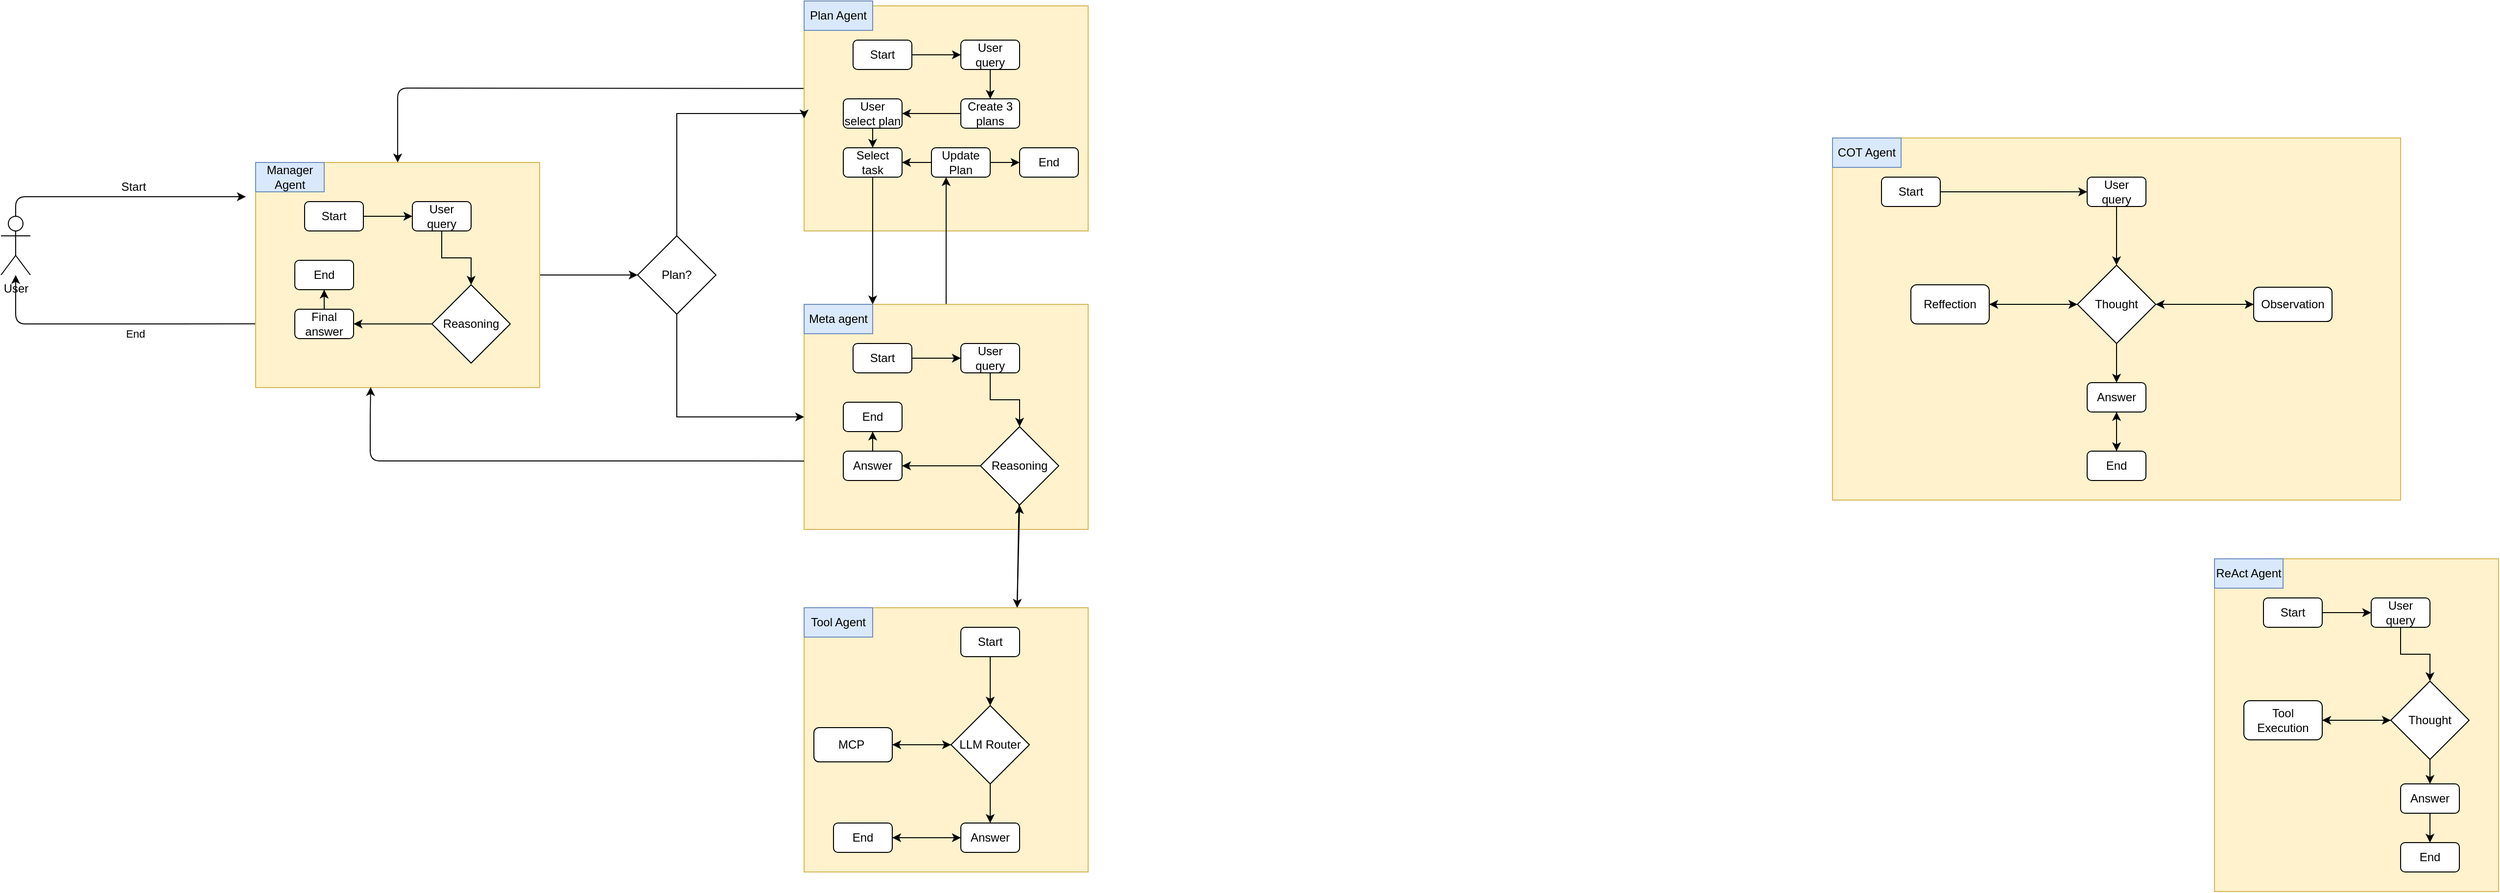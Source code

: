 <mxfile>
    <diagram name="Page-1" id="9A969srhenxTECXDFuPr">
        <mxGraphModel dx="1507" dy="412" grid="1" gridSize="10" guides="1" tooltips="1" connect="1" arrows="1" fold="1" page="1" pageScale="1" pageWidth="850" pageHeight="1100" math="0" shadow="0">
            <root>
                <mxCell id="0"/>
                <mxCell id="1" parent="0"/>
                <mxCell id="9" style="edgeStyle=none;html=1;entryX=0.5;entryY=0;entryDx=0;entryDy=0;exitX=-0.002;exitY=0.367;exitDx=0;exitDy=0;exitPerimeter=0;" parent="1" source="qtiae0YKRkbt_vUHxMPV-1" target="qtiae0YKRkbt_vUHxMPV-84" edge="1">
                    <mxGeometry relative="1" as="geometry">
                        <Array as="points">
                            <mxPoint x="-325" y="359"/>
                            <mxPoint x="-325" y="390"/>
                        </Array>
                    </mxGeometry>
                </mxCell>
                <mxCell id="qtiae0YKRkbt_vUHxMPV-1" value="" style="rounded=0;whiteSpace=wrap;html=1;fillColor=#fff2cc;strokeColor=#d6b656;" parent="1" vertex="1">
                    <mxGeometry x="90" y="275" width="290" height="230" as="geometry"/>
                </mxCell>
                <mxCell id="qtiae0YKRkbt_vUHxMPV-2" value="Plan Agent" style="text;html=1;align=center;verticalAlign=middle;whiteSpace=wrap;rounded=0;fillColor=#dae8fc;strokeColor=#6c8ebf;" parent="1" vertex="1">
                    <mxGeometry x="90" y="270" width="70" height="30" as="geometry"/>
                </mxCell>
                <mxCell id="qtiae0YKRkbt_vUHxMPV-5" style="edgeStyle=orthogonalEdgeStyle;rounded=0;orthogonalLoop=1;jettySize=auto;html=1;entryX=0;entryY=0.5;entryDx=0;entryDy=0;" parent="1" source="qtiae0YKRkbt_vUHxMPV-3" target="qtiae0YKRkbt_vUHxMPV-4" edge="1">
                    <mxGeometry relative="1" as="geometry"/>
                </mxCell>
                <mxCell id="qtiae0YKRkbt_vUHxMPV-3" value="Start" style="rounded=1;whiteSpace=wrap;html=1;" parent="1" vertex="1">
                    <mxGeometry x="140" y="310" width="60" height="30" as="geometry"/>
                </mxCell>
                <mxCell id="qtiae0YKRkbt_vUHxMPV-9" style="edgeStyle=orthogonalEdgeStyle;rounded=0;orthogonalLoop=1;jettySize=auto;html=1;entryX=0.5;entryY=0;entryDx=0;entryDy=0;" parent="1" source="qtiae0YKRkbt_vUHxMPV-4" target="qtiae0YKRkbt_vUHxMPV-7" edge="1">
                    <mxGeometry relative="1" as="geometry"/>
                </mxCell>
                <mxCell id="qtiae0YKRkbt_vUHxMPV-4" value="User query" style="rounded=1;whiteSpace=wrap;html=1;" parent="1" vertex="1">
                    <mxGeometry x="250" y="310" width="60" height="30" as="geometry"/>
                </mxCell>
                <mxCell id="7" style="edgeStyle=none;html=1;entryX=1;entryY=0.5;entryDx=0;entryDy=0;" parent="1" source="qtiae0YKRkbt_vUHxMPV-7" target="5" edge="1">
                    <mxGeometry relative="1" as="geometry"/>
                </mxCell>
                <mxCell id="qtiae0YKRkbt_vUHxMPV-7" value="Create 3 plans&lt;span style=&quot;color: rgba(0, 0, 0, 0); font-family: monospace; font-size: 0px; text-align: start; text-wrap-mode: nowrap;&quot;&gt;%3CmxGraphModel%3E%3Croot%3E%3CmxCell%20id%3D%220%22%2F%3E%3CmxCell%20id%3D%221%22%20parent%3D%220%22%2F%3E%3CmxCell%20id%3D%222%22%20value%3D%22User%20query%22%20style%3D%22rounded%3D1%3BwhiteSpace%3Dwrap%3Bhtml%3D1%3B%22%20vertex%3D%221%22%20parent%3D%221%22%3E%3CmxGeometry%20x%3D%22250%22%20y%3D%22310%22%20width%3D%2260%22%20height%3D%2230%22%20as%3D%22geometry%22%2F%3E%3C%2FmxCell%3E%3C%2Froot%3E%3C%2FmxGraphModel%3E&lt;/span&gt;" style="rounded=1;whiteSpace=wrap;html=1;" parent="1" vertex="1">
                    <mxGeometry x="250" y="370" width="60" height="30" as="geometry"/>
                </mxCell>
                <mxCell id="qtiae0YKRkbt_vUHxMPV-8" value="Select task" style="rounded=1;whiteSpace=wrap;html=1;" parent="1" vertex="1">
                    <mxGeometry x="130" y="420" width="60" height="30" as="geometry"/>
                </mxCell>
                <mxCell id="qtiae0YKRkbt_vUHxMPV-13" style="edgeStyle=orthogonalEdgeStyle;rounded=0;orthogonalLoop=1;jettySize=auto;html=1;" parent="1" source="qtiae0YKRkbt_vUHxMPV-11" target="qtiae0YKRkbt_vUHxMPV-12" edge="1">
                    <mxGeometry relative="1" as="geometry"/>
                </mxCell>
                <mxCell id="6" style="edgeStyle=none;html=1;" parent="1" source="qtiae0YKRkbt_vUHxMPV-11" target="qtiae0YKRkbt_vUHxMPV-8" edge="1">
                    <mxGeometry relative="1" as="geometry"/>
                </mxCell>
                <mxCell id="qtiae0YKRkbt_vUHxMPV-11" value="Update Plan" style="rounded=1;whiteSpace=wrap;html=1;" parent="1" vertex="1">
                    <mxGeometry x="220" y="420" width="60" height="30" as="geometry"/>
                </mxCell>
                <mxCell id="qtiae0YKRkbt_vUHxMPV-12" value="End" style="rounded=1;whiteSpace=wrap;html=1;" parent="1" vertex="1">
                    <mxGeometry x="310" y="420" width="60" height="30" as="geometry"/>
                </mxCell>
                <mxCell id="qtiae0YKRkbt_vUHxMPV-29" style="edgeStyle=orthogonalEdgeStyle;rounded=0;orthogonalLoop=1;jettySize=auto;html=1;entryX=0.25;entryY=1;entryDx=0;entryDy=0;" parent="1" source="qtiae0YKRkbt_vUHxMPV-15" target="qtiae0YKRkbt_vUHxMPV-11" edge="1">
                    <mxGeometry relative="1" as="geometry"/>
                </mxCell>
                <mxCell id="qtiae0YKRkbt_vUHxMPV-15" value="" style="rounded=0;whiteSpace=wrap;html=1;fillColor=#fff2cc;strokeColor=#d6b656;" parent="1" vertex="1">
                    <mxGeometry x="90" y="580" width="290" height="230" as="geometry"/>
                </mxCell>
                <mxCell id="qtiae0YKRkbt_vUHxMPV-16" value="Meta agent" style="text;html=1;align=center;verticalAlign=middle;whiteSpace=wrap;rounded=0;fillColor=#dae8fc;strokeColor=#6c8ebf;" parent="1" vertex="1">
                    <mxGeometry x="90" y="580" width="70" height="30" as="geometry"/>
                </mxCell>
                <mxCell id="qtiae0YKRkbt_vUHxMPV-17" style="edgeStyle=orthogonalEdgeStyle;rounded=0;orthogonalLoop=1;jettySize=auto;html=1;entryX=0;entryY=0.5;entryDx=0;entryDy=0;" parent="1" source="qtiae0YKRkbt_vUHxMPV-18" target="qtiae0YKRkbt_vUHxMPV-20" edge="1">
                    <mxGeometry relative="1" as="geometry"/>
                </mxCell>
                <mxCell id="qtiae0YKRkbt_vUHxMPV-18" value="Start" style="rounded=1;whiteSpace=wrap;html=1;" parent="1" vertex="1">
                    <mxGeometry x="140" y="620" width="60" height="30" as="geometry"/>
                </mxCell>
                <mxCell id="qtiae0YKRkbt_vUHxMPV-31" style="edgeStyle=orthogonalEdgeStyle;rounded=0;orthogonalLoop=1;jettySize=auto;html=1;" parent="1" source="qtiae0YKRkbt_vUHxMPV-20" target="qtiae0YKRkbt_vUHxMPV-30" edge="1">
                    <mxGeometry relative="1" as="geometry"/>
                </mxCell>
                <mxCell id="qtiae0YKRkbt_vUHxMPV-20" value="User query" style="rounded=1;whiteSpace=wrap;html=1;" parent="1" vertex="1">
                    <mxGeometry x="250" y="620" width="60" height="30" as="geometry"/>
                </mxCell>
                <mxCell id="qtiae0YKRkbt_vUHxMPV-26" value="End" style="rounded=1;whiteSpace=wrap;html=1;" parent="1" vertex="1">
                    <mxGeometry x="130" y="680" width="60" height="30" as="geometry"/>
                </mxCell>
                <mxCell id="qtiae0YKRkbt_vUHxMPV-28" style="edgeStyle=orthogonalEdgeStyle;rounded=0;orthogonalLoop=1;jettySize=auto;html=1;" parent="1" source="qtiae0YKRkbt_vUHxMPV-8" edge="1">
                    <mxGeometry relative="1" as="geometry">
                        <mxPoint x="160" y="580" as="targetPoint"/>
                        <Array as="points">
                            <mxPoint x="160" y="580"/>
                        </Array>
                    </mxGeometry>
                </mxCell>
                <mxCell id="qtiae0YKRkbt_vUHxMPV-33" style="edgeStyle=orthogonalEdgeStyle;rounded=0;orthogonalLoop=1;jettySize=auto;html=1;" parent="1" source="qtiae0YKRkbt_vUHxMPV-30" target="qtiae0YKRkbt_vUHxMPV-32" edge="1">
                    <mxGeometry relative="1" as="geometry"/>
                </mxCell>
                <mxCell id="2" style="edgeStyle=none;html=1;entryX=0.75;entryY=0;entryDx=0;entryDy=0;" parent="1" source="qtiae0YKRkbt_vUHxMPV-30" target="qtiae0YKRkbt_vUHxMPV-55" edge="1">
                    <mxGeometry relative="1" as="geometry"/>
                </mxCell>
                <mxCell id="qtiae0YKRkbt_vUHxMPV-30" value="Reasoning" style="rhombus;whiteSpace=wrap;html=1;" parent="1" vertex="1">
                    <mxGeometry x="270" y="705" width="80" height="80" as="geometry"/>
                </mxCell>
                <mxCell id="qtiae0YKRkbt_vUHxMPV-34" style="edgeStyle=orthogonalEdgeStyle;rounded=0;orthogonalLoop=1;jettySize=auto;html=1;entryX=0.5;entryY=1;entryDx=0;entryDy=0;" parent="1" source="qtiae0YKRkbt_vUHxMPV-32" target="qtiae0YKRkbt_vUHxMPV-26" edge="1">
                    <mxGeometry relative="1" as="geometry"/>
                </mxCell>
                <mxCell id="qtiae0YKRkbt_vUHxMPV-32" value="Answer" style="rounded=1;whiteSpace=wrap;html=1;" parent="1" vertex="1">
                    <mxGeometry x="130" y="730" width="60" height="30" as="geometry"/>
                </mxCell>
                <mxCell id="qtiae0YKRkbt_vUHxMPV-35" value="" style="rounded=0;whiteSpace=wrap;html=1;fillColor=#fff2cc;strokeColor=#d6b656;" parent="1" vertex="1">
                    <mxGeometry x="1140" y="410" width="580" height="370" as="geometry"/>
                </mxCell>
                <mxCell id="qtiae0YKRkbt_vUHxMPV-36" value="COT Agent" style="text;html=1;align=center;verticalAlign=middle;whiteSpace=wrap;rounded=0;fillColor=#dae8fc;strokeColor=#6c8ebf;" parent="1" vertex="1">
                    <mxGeometry x="1140" y="410" width="70" height="30" as="geometry"/>
                </mxCell>
                <mxCell id="qtiae0YKRkbt_vUHxMPV-37" style="edgeStyle=orthogonalEdgeStyle;rounded=0;orthogonalLoop=1;jettySize=auto;html=1;entryX=0;entryY=0.5;entryDx=0;entryDy=0;" parent="1" source="qtiae0YKRkbt_vUHxMPV-38" target="qtiae0YKRkbt_vUHxMPV-40" edge="1">
                    <mxGeometry relative="1" as="geometry"/>
                </mxCell>
                <mxCell id="qtiae0YKRkbt_vUHxMPV-38" value="Start" style="rounded=1;whiteSpace=wrap;html=1;" parent="1" vertex="1">
                    <mxGeometry x="1190" y="450" width="60" height="30" as="geometry"/>
                </mxCell>
                <mxCell id="qtiae0YKRkbt_vUHxMPV-39" style="edgeStyle=orthogonalEdgeStyle;rounded=0;orthogonalLoop=1;jettySize=auto;html=1;" parent="1" source="qtiae0YKRkbt_vUHxMPV-40" target="qtiae0YKRkbt_vUHxMPV-43" edge="1">
                    <mxGeometry relative="1" as="geometry"/>
                </mxCell>
                <mxCell id="qtiae0YKRkbt_vUHxMPV-40" value="User query" style="rounded=1;whiteSpace=wrap;html=1;" parent="1" vertex="1">
                    <mxGeometry x="1400" y="450" width="60" height="30" as="geometry"/>
                </mxCell>
                <mxCell id="qtiae0YKRkbt_vUHxMPV-49" style="edgeStyle=orthogonalEdgeStyle;rounded=0;orthogonalLoop=1;jettySize=auto;html=1;" parent="1" source="qtiae0YKRkbt_vUHxMPV-41" target="qtiae0YKRkbt_vUHxMPV-45" edge="1">
                    <mxGeometry relative="1" as="geometry"/>
                </mxCell>
                <mxCell id="qtiae0YKRkbt_vUHxMPV-41" value="End" style="rounded=1;whiteSpace=wrap;html=1;" parent="1" vertex="1">
                    <mxGeometry x="1400" y="730" width="60" height="30" as="geometry"/>
                </mxCell>
                <mxCell id="qtiae0YKRkbt_vUHxMPV-42" style="edgeStyle=orthogonalEdgeStyle;rounded=0;orthogonalLoop=1;jettySize=auto;html=1;" parent="1" source="qtiae0YKRkbt_vUHxMPV-43" target="qtiae0YKRkbt_vUHxMPV-45" edge="1">
                    <mxGeometry relative="1" as="geometry"/>
                </mxCell>
                <mxCell id="qtiae0YKRkbt_vUHxMPV-51" style="edgeStyle=orthogonalEdgeStyle;rounded=0;orthogonalLoop=1;jettySize=auto;html=1;entryX=1;entryY=0.5;entryDx=0;entryDy=0;" parent="1" source="qtiae0YKRkbt_vUHxMPV-43" target="qtiae0YKRkbt_vUHxMPV-48" edge="1">
                    <mxGeometry relative="1" as="geometry"/>
                </mxCell>
                <mxCell id="qtiae0YKRkbt_vUHxMPV-52" style="edgeStyle=orthogonalEdgeStyle;rounded=0;orthogonalLoop=1;jettySize=auto;html=1;" parent="1" source="qtiae0YKRkbt_vUHxMPV-43" target="qtiae0YKRkbt_vUHxMPV-47" edge="1">
                    <mxGeometry relative="1" as="geometry"/>
                </mxCell>
                <mxCell id="qtiae0YKRkbt_vUHxMPV-43" value="Thought" style="rhombus;whiteSpace=wrap;html=1;" parent="1" vertex="1">
                    <mxGeometry x="1390" y="540" width="80" height="80" as="geometry"/>
                </mxCell>
                <mxCell id="qtiae0YKRkbt_vUHxMPV-46" style="edgeStyle=orthogonalEdgeStyle;rounded=0;orthogonalLoop=1;jettySize=auto;html=1;" parent="1" source="qtiae0YKRkbt_vUHxMPV-45" target="qtiae0YKRkbt_vUHxMPV-41" edge="1">
                    <mxGeometry relative="1" as="geometry"/>
                </mxCell>
                <mxCell id="qtiae0YKRkbt_vUHxMPV-45" value="Answer" style="rounded=1;whiteSpace=wrap;html=1;" parent="1" vertex="1">
                    <mxGeometry x="1400" y="660" width="60" height="30" as="geometry"/>
                </mxCell>
                <mxCell id="qtiae0YKRkbt_vUHxMPV-53" style="edgeStyle=orthogonalEdgeStyle;rounded=0;orthogonalLoop=1;jettySize=auto;html=1;" parent="1" source="qtiae0YKRkbt_vUHxMPV-47" target="qtiae0YKRkbt_vUHxMPV-43" edge="1">
                    <mxGeometry relative="1" as="geometry"/>
                </mxCell>
                <mxCell id="qtiae0YKRkbt_vUHxMPV-47" value="Observation" style="rounded=1;whiteSpace=wrap;html=1;" parent="1" vertex="1">
                    <mxGeometry x="1570" y="562.5" width="80" height="35" as="geometry"/>
                </mxCell>
                <mxCell id="qtiae0YKRkbt_vUHxMPV-50" style="edgeStyle=orthogonalEdgeStyle;rounded=0;orthogonalLoop=1;jettySize=auto;html=1;" parent="1" source="qtiae0YKRkbt_vUHxMPV-48" target="qtiae0YKRkbt_vUHxMPV-43" edge="1">
                    <mxGeometry relative="1" as="geometry"/>
                </mxCell>
                <mxCell id="qtiae0YKRkbt_vUHxMPV-48" value="Reffection" style="rounded=1;whiteSpace=wrap;html=1;" parent="1" vertex="1">
                    <mxGeometry x="1220" y="560" width="80" height="40" as="geometry"/>
                </mxCell>
                <mxCell id="3" style="edgeStyle=none;html=1;entryX=0.5;entryY=1;entryDx=0;entryDy=0;exitX=0.75;exitY=0;exitDx=0;exitDy=0;" parent="1" source="qtiae0YKRkbt_vUHxMPV-55" target="qtiae0YKRkbt_vUHxMPV-30" edge="1">
                    <mxGeometry relative="1" as="geometry"/>
                </mxCell>
                <mxCell id="qtiae0YKRkbt_vUHxMPV-55" value="" style="rounded=0;whiteSpace=wrap;html=1;fillColor=#fff2cc;strokeColor=#d6b656;" parent="1" vertex="1">
                    <mxGeometry x="90" y="890" width="290" height="270" as="geometry"/>
                </mxCell>
                <mxCell id="qtiae0YKRkbt_vUHxMPV-56" value="Tool Agent" style="text;html=1;align=center;verticalAlign=middle;whiteSpace=wrap;rounded=0;fillColor=#dae8fc;strokeColor=#6c8ebf;" parent="1" vertex="1">
                    <mxGeometry x="90" y="890" width="70" height="30" as="geometry"/>
                </mxCell>
                <mxCell id="qtiae0YKRkbt_vUHxMPV-111" style="edgeStyle=orthogonalEdgeStyle;rounded=0;orthogonalLoop=1;jettySize=auto;html=1;" parent="1" source="qtiae0YKRkbt_vUHxMPV-58" target="qtiae0YKRkbt_vUHxMPV-66" edge="1">
                    <mxGeometry relative="1" as="geometry"/>
                </mxCell>
                <mxCell id="qtiae0YKRkbt_vUHxMPV-58" value="Start" style="rounded=1;whiteSpace=wrap;html=1;" parent="1" vertex="1">
                    <mxGeometry x="250" y="910" width="60" height="30" as="geometry"/>
                </mxCell>
                <mxCell id="qtiae0YKRkbt_vUHxMPV-61" style="edgeStyle=orthogonalEdgeStyle;rounded=0;orthogonalLoop=1;jettySize=auto;html=1;" parent="1" source="qtiae0YKRkbt_vUHxMPV-62" target="qtiae0YKRkbt_vUHxMPV-68" edge="1">
                    <mxGeometry relative="1" as="geometry"/>
                </mxCell>
                <mxCell id="qtiae0YKRkbt_vUHxMPV-62" value="End" style="rounded=1;whiteSpace=wrap;html=1;" parent="1" vertex="1">
                    <mxGeometry x="120" y="1110" width="60" height="30" as="geometry"/>
                </mxCell>
                <mxCell id="qtiae0YKRkbt_vUHxMPV-63" style="edgeStyle=orthogonalEdgeStyle;rounded=0;orthogonalLoop=1;jettySize=auto;html=1;" parent="1" source="qtiae0YKRkbt_vUHxMPV-66" target="qtiae0YKRkbt_vUHxMPV-68" edge="1">
                    <mxGeometry relative="1" as="geometry"/>
                </mxCell>
                <mxCell id="qtiae0YKRkbt_vUHxMPV-65" style="edgeStyle=orthogonalEdgeStyle;rounded=0;orthogonalLoop=1;jettySize=auto;html=1;" parent="1" source="qtiae0YKRkbt_vUHxMPV-66" target="qtiae0YKRkbt_vUHxMPV-70" edge="1">
                    <mxGeometry relative="1" as="geometry"/>
                </mxCell>
                <mxCell id="qtiae0YKRkbt_vUHxMPV-66" value="LLM Router" style="rhombus;whiteSpace=wrap;html=1;" parent="1" vertex="1">
                    <mxGeometry x="240" y="990" width="80" height="80" as="geometry"/>
                </mxCell>
                <mxCell id="qtiae0YKRkbt_vUHxMPV-67" style="edgeStyle=orthogonalEdgeStyle;rounded=0;orthogonalLoop=1;jettySize=auto;html=1;" parent="1" source="qtiae0YKRkbt_vUHxMPV-68" target="qtiae0YKRkbt_vUHxMPV-62" edge="1">
                    <mxGeometry relative="1" as="geometry"/>
                </mxCell>
                <mxCell id="qtiae0YKRkbt_vUHxMPV-68" value="Answer" style="rounded=1;whiteSpace=wrap;html=1;" parent="1" vertex="1">
                    <mxGeometry x="250" y="1110" width="60" height="30" as="geometry"/>
                </mxCell>
                <mxCell id="qtiae0YKRkbt_vUHxMPV-69" style="edgeStyle=orthogonalEdgeStyle;rounded=0;orthogonalLoop=1;jettySize=auto;html=1;" parent="1" source="qtiae0YKRkbt_vUHxMPV-70" target="qtiae0YKRkbt_vUHxMPV-66" edge="1">
                    <mxGeometry relative="1" as="geometry"/>
                </mxCell>
                <mxCell id="qtiae0YKRkbt_vUHxMPV-70" value="MCP&amp;nbsp;" style="rounded=1;whiteSpace=wrap;html=1;" parent="1" vertex="1">
                    <mxGeometry x="100" y="1012.5" width="80" height="35" as="geometry"/>
                </mxCell>
                <mxCell id="qtiae0YKRkbt_vUHxMPV-73" value="" style="rounded=0;whiteSpace=wrap;html=1;fillColor=#fff2cc;strokeColor=#d6b656;" parent="1" vertex="1">
                    <mxGeometry x="1530" y="840" width="290" height="340" as="geometry"/>
                </mxCell>
                <mxCell id="qtiae0YKRkbt_vUHxMPV-74" value="ReAct Agent" style="text;html=1;align=center;verticalAlign=middle;whiteSpace=wrap;rounded=0;fillColor=#dae8fc;strokeColor=#6c8ebf;" parent="1" vertex="1">
                    <mxGeometry x="1530" y="840" width="70" height="30" as="geometry"/>
                </mxCell>
                <mxCell id="qtiae0YKRkbt_vUHxMPV-75" style="edgeStyle=orthogonalEdgeStyle;rounded=0;orthogonalLoop=1;jettySize=auto;html=1;entryX=0;entryY=0.5;entryDx=0;entryDy=0;" parent="1" source="qtiae0YKRkbt_vUHxMPV-76" target="qtiae0YKRkbt_vUHxMPV-78" edge="1">
                    <mxGeometry relative="1" as="geometry"/>
                </mxCell>
                <mxCell id="qtiae0YKRkbt_vUHxMPV-76" value="Start" style="rounded=1;whiteSpace=wrap;html=1;" parent="1" vertex="1">
                    <mxGeometry x="1580" y="880" width="60" height="30" as="geometry"/>
                </mxCell>
                <mxCell id="qtiae0YKRkbt_vUHxMPV-77" style="edgeStyle=orthogonalEdgeStyle;rounded=0;orthogonalLoop=1;jettySize=auto;html=1;" parent="1" source="qtiae0YKRkbt_vUHxMPV-78" target="qtiae0YKRkbt_vUHxMPV-81" edge="1">
                    <mxGeometry relative="1" as="geometry"/>
                </mxCell>
                <mxCell id="qtiae0YKRkbt_vUHxMPV-78" value="User query" style="rounded=1;whiteSpace=wrap;html=1;" parent="1" vertex="1">
                    <mxGeometry x="1690" y="880" width="60" height="30" as="geometry"/>
                </mxCell>
                <mxCell id="qtiae0YKRkbt_vUHxMPV-79" value="End" style="rounded=1;whiteSpace=wrap;html=1;" parent="1" vertex="1">
                    <mxGeometry x="1720" y="1130" width="60" height="30" as="geometry"/>
                </mxCell>
                <mxCell id="qtiae0YKRkbt_vUHxMPV-80" style="edgeStyle=orthogonalEdgeStyle;rounded=0;orthogonalLoop=1;jettySize=auto;html=1;" parent="1" source="qtiae0YKRkbt_vUHxMPV-81" target="qtiae0YKRkbt_vUHxMPV-83" edge="1">
                    <mxGeometry relative="1" as="geometry"/>
                </mxCell>
                <mxCell id="qtiae0YKRkbt_vUHxMPV-104" style="edgeStyle=orthogonalEdgeStyle;rounded=0;orthogonalLoop=1;jettySize=auto;html=1;" parent="1" source="qtiae0YKRkbt_vUHxMPV-81" target="qtiae0YKRkbt_vUHxMPV-103" edge="1">
                    <mxGeometry relative="1" as="geometry"/>
                </mxCell>
                <mxCell id="qtiae0YKRkbt_vUHxMPV-81" value="Thought" style="rhombus;whiteSpace=wrap;html=1;" parent="1" vertex="1">
                    <mxGeometry x="1710" y="965" width="80" height="80" as="geometry"/>
                </mxCell>
                <mxCell id="qtiae0YKRkbt_vUHxMPV-100" style="edgeStyle=orthogonalEdgeStyle;rounded=0;orthogonalLoop=1;jettySize=auto;html=1;" parent="1" source="qtiae0YKRkbt_vUHxMPV-83" target="qtiae0YKRkbt_vUHxMPV-79" edge="1">
                    <mxGeometry relative="1" as="geometry"/>
                </mxCell>
                <mxCell id="qtiae0YKRkbt_vUHxMPV-83" value="Answer" style="rounded=1;whiteSpace=wrap;html=1;" parent="1" vertex="1">
                    <mxGeometry x="1720" y="1070" width="60" height="30" as="geometry"/>
                </mxCell>
                <mxCell id="qtiae0YKRkbt_vUHxMPV-118" style="edgeStyle=orthogonalEdgeStyle;rounded=0;orthogonalLoop=1;jettySize=auto;html=1;entryX=0;entryY=0.5;entryDx=0;entryDy=0;" parent="1" source="qtiae0YKRkbt_vUHxMPV-84" target="qtiae0YKRkbt_vUHxMPV-117" edge="1">
                    <mxGeometry relative="1" as="geometry"/>
                </mxCell>
                <mxCell id="14" style="edgeStyle=none;html=1;exitX=0;exitY=0.717;exitDx=0;exitDy=0;exitPerimeter=0;" edge="1" parent="1" source="qtiae0YKRkbt_vUHxMPV-84" target="11">
                    <mxGeometry relative="1" as="geometry">
                        <Array as="points">
                            <mxPoint x="-560" y="600"/>
                            <mxPoint x="-715" y="600"/>
                        </Array>
                    </mxGeometry>
                </mxCell>
                <mxCell id="15" value="End" style="edgeLabel;html=1;align=center;verticalAlign=middle;resizable=0;points=[];" vertex="1" connectable="0" parent="14">
                    <mxGeometry x="-0.174" y="2" relative="1" as="geometry">
                        <mxPoint x="-1" y="8" as="offset"/>
                    </mxGeometry>
                </mxCell>
                <mxCell id="qtiae0YKRkbt_vUHxMPV-84" value="" style="rounded=0;whiteSpace=wrap;html=1;fillColor=#fff2cc;strokeColor=#d6b656;" parent="1" vertex="1">
                    <mxGeometry x="-470" y="435" width="290" height="230" as="geometry"/>
                </mxCell>
                <mxCell id="qtiae0YKRkbt_vUHxMPV-85" value="Manager Agent" style="text;html=1;align=center;verticalAlign=middle;whiteSpace=wrap;rounded=0;fillColor=#dae8fc;strokeColor=#6c8ebf;" parent="1" vertex="1">
                    <mxGeometry x="-470" y="435" width="70" height="30" as="geometry"/>
                </mxCell>
                <mxCell id="qtiae0YKRkbt_vUHxMPV-86" style="edgeStyle=orthogonalEdgeStyle;rounded=0;orthogonalLoop=1;jettySize=auto;html=1;entryX=0;entryY=0.5;entryDx=0;entryDy=0;" parent="1" source="qtiae0YKRkbt_vUHxMPV-87" target="qtiae0YKRkbt_vUHxMPV-89" edge="1">
                    <mxGeometry relative="1" as="geometry"/>
                </mxCell>
                <mxCell id="qtiae0YKRkbt_vUHxMPV-87" value="Start" style="rounded=1;whiteSpace=wrap;html=1;" parent="1" vertex="1">
                    <mxGeometry x="-420" y="475" width="60" height="30" as="geometry"/>
                </mxCell>
                <mxCell id="qtiae0YKRkbt_vUHxMPV-88" style="edgeStyle=orthogonalEdgeStyle;rounded=0;orthogonalLoop=1;jettySize=auto;html=1;" parent="1" source="qtiae0YKRkbt_vUHxMPV-89" target="qtiae0YKRkbt_vUHxMPV-92" edge="1">
                    <mxGeometry relative="1" as="geometry"/>
                </mxCell>
                <mxCell id="qtiae0YKRkbt_vUHxMPV-89" value="User query" style="rounded=1;whiteSpace=wrap;html=1;" parent="1" vertex="1">
                    <mxGeometry x="-310" y="475" width="60" height="30" as="geometry"/>
                </mxCell>
                <mxCell id="qtiae0YKRkbt_vUHxMPV-90" value="End" style="rounded=1;whiteSpace=wrap;html=1;" parent="1" vertex="1">
                    <mxGeometry x="-430" y="535" width="60" height="30" as="geometry"/>
                </mxCell>
                <mxCell id="qtiae0YKRkbt_vUHxMPV-91" style="edgeStyle=orthogonalEdgeStyle;rounded=0;orthogonalLoop=1;jettySize=auto;html=1;" parent="1" source="qtiae0YKRkbt_vUHxMPV-92" target="qtiae0YKRkbt_vUHxMPV-94" edge="1">
                    <mxGeometry relative="1" as="geometry"/>
                </mxCell>
                <mxCell id="qtiae0YKRkbt_vUHxMPV-92" value="Reasoning" style="rhombus;whiteSpace=wrap;html=1;" parent="1" vertex="1">
                    <mxGeometry x="-290" y="560" width="80" height="80" as="geometry"/>
                </mxCell>
                <mxCell id="qtiae0YKRkbt_vUHxMPV-93" style="edgeStyle=orthogonalEdgeStyle;rounded=0;orthogonalLoop=1;jettySize=auto;html=1;entryX=0.5;entryY=1;entryDx=0;entryDy=0;" parent="1" source="qtiae0YKRkbt_vUHxMPV-94" target="qtiae0YKRkbt_vUHxMPV-90" edge="1">
                    <mxGeometry relative="1" as="geometry"/>
                </mxCell>
                <mxCell id="qtiae0YKRkbt_vUHxMPV-94" value="Final answer" style="rounded=1;whiteSpace=wrap;html=1;" parent="1" vertex="1">
                    <mxGeometry x="-430" y="585" width="60" height="30" as="geometry"/>
                </mxCell>
                <mxCell id="qtiae0YKRkbt_vUHxMPV-105" style="edgeStyle=orthogonalEdgeStyle;rounded=0;orthogonalLoop=1;jettySize=auto;html=1;" parent="1" source="qtiae0YKRkbt_vUHxMPV-103" target="qtiae0YKRkbt_vUHxMPV-81" edge="1">
                    <mxGeometry relative="1" as="geometry"/>
                </mxCell>
                <mxCell id="qtiae0YKRkbt_vUHxMPV-103" value="Tool Execution" style="rounded=1;whiteSpace=wrap;html=1;" parent="1" vertex="1">
                    <mxGeometry x="1560" y="985" width="80" height="40" as="geometry"/>
                </mxCell>
                <mxCell id="qtiae0YKRkbt_vUHxMPV-120" style="edgeStyle=orthogonalEdgeStyle;rounded=0;orthogonalLoop=1;jettySize=auto;html=1;entryX=0;entryY=0.5;entryDx=0;entryDy=0;" parent="1" source="qtiae0YKRkbt_vUHxMPV-117" target="qtiae0YKRkbt_vUHxMPV-1" edge="1">
                    <mxGeometry relative="1" as="geometry">
                        <Array as="points">
                            <mxPoint x="-40" y="385"/>
                        </Array>
                    </mxGeometry>
                </mxCell>
                <mxCell id="qtiae0YKRkbt_vUHxMPV-121" style="edgeStyle=orthogonalEdgeStyle;rounded=0;orthogonalLoop=1;jettySize=auto;html=1;" parent="1" source="qtiae0YKRkbt_vUHxMPV-117" target="qtiae0YKRkbt_vUHxMPV-15" edge="1">
                    <mxGeometry relative="1" as="geometry">
                        <Array as="points">
                            <mxPoint x="-40" y="695"/>
                        </Array>
                    </mxGeometry>
                </mxCell>
                <mxCell id="qtiae0YKRkbt_vUHxMPV-117" value="Plan?" style="rhombus;whiteSpace=wrap;html=1;" parent="1" vertex="1">
                    <mxGeometry x="-80" y="510" width="80" height="80" as="geometry"/>
                </mxCell>
                <mxCell id="8" style="edgeStyle=none;html=1;entryX=0.5;entryY=0;entryDx=0;entryDy=0;" parent="1" source="5" target="qtiae0YKRkbt_vUHxMPV-8" edge="1">
                    <mxGeometry relative="1" as="geometry"/>
                </mxCell>
                <mxCell id="5" value="User select plan" style="rounded=1;whiteSpace=wrap;html=1;" parent="1" vertex="1">
                    <mxGeometry x="130" y="370" width="60" height="30" as="geometry"/>
                </mxCell>
                <mxCell id="10" style="edgeStyle=none;html=1;entryX=0.405;entryY=0.998;entryDx=0;entryDy=0;entryPerimeter=0;exitX=0;exitY=0.696;exitDx=0;exitDy=0;exitPerimeter=0;" parent="1" source="qtiae0YKRkbt_vUHxMPV-15" target="qtiae0YKRkbt_vUHxMPV-84" edge="1">
                    <mxGeometry relative="1" as="geometry">
                        <Array as="points">
                            <mxPoint x="-80" y="740"/>
                            <mxPoint x="-353" y="740"/>
                            <mxPoint x="-353" y="695"/>
                        </Array>
                    </mxGeometry>
                </mxCell>
                <mxCell id="12" style="edgeStyle=none;html=1;" edge="1" parent="1" source="11">
                    <mxGeometry relative="1" as="geometry">
                        <mxPoint x="-480" y="470" as="targetPoint"/>
                        <Array as="points">
                            <mxPoint x="-715" y="470"/>
                        </Array>
                    </mxGeometry>
                </mxCell>
                <mxCell id="11" value="User" style="shape=umlActor;verticalLabelPosition=bottom;verticalAlign=top;html=1;outlineConnect=0;" vertex="1" parent="1">
                    <mxGeometry x="-730" y="490" width="30" height="60" as="geometry"/>
                </mxCell>
                <mxCell id="13" value="Start" style="text;html=1;align=center;verticalAlign=middle;resizable=0;points=[];autosize=1;strokeColor=none;fillColor=none;" vertex="1" parent="1">
                    <mxGeometry x="-620" y="445" width="50" height="30" as="geometry"/>
                </mxCell>
            </root>
        </mxGraphModel>
    </diagram>
</mxfile>